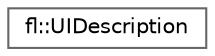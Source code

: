 digraph "Graphical Class Hierarchy"
{
 // INTERACTIVE_SVG=YES
 // LATEX_PDF_SIZE
  bgcolor="transparent";
  edge [fontname=Helvetica,fontsize=10,labelfontname=Helvetica,labelfontsize=10];
  node [fontname=Helvetica,fontsize=10,shape=box,height=0.2,width=0.4];
  rankdir="LR";
  Node0 [id="Node000000",label="fl::UIDescription",height=0.2,width=0.4,color="grey40", fillcolor="white", style="filled",URL="$de/d86/classfl_1_1_u_i_description.html",tooltip=" "];
}
